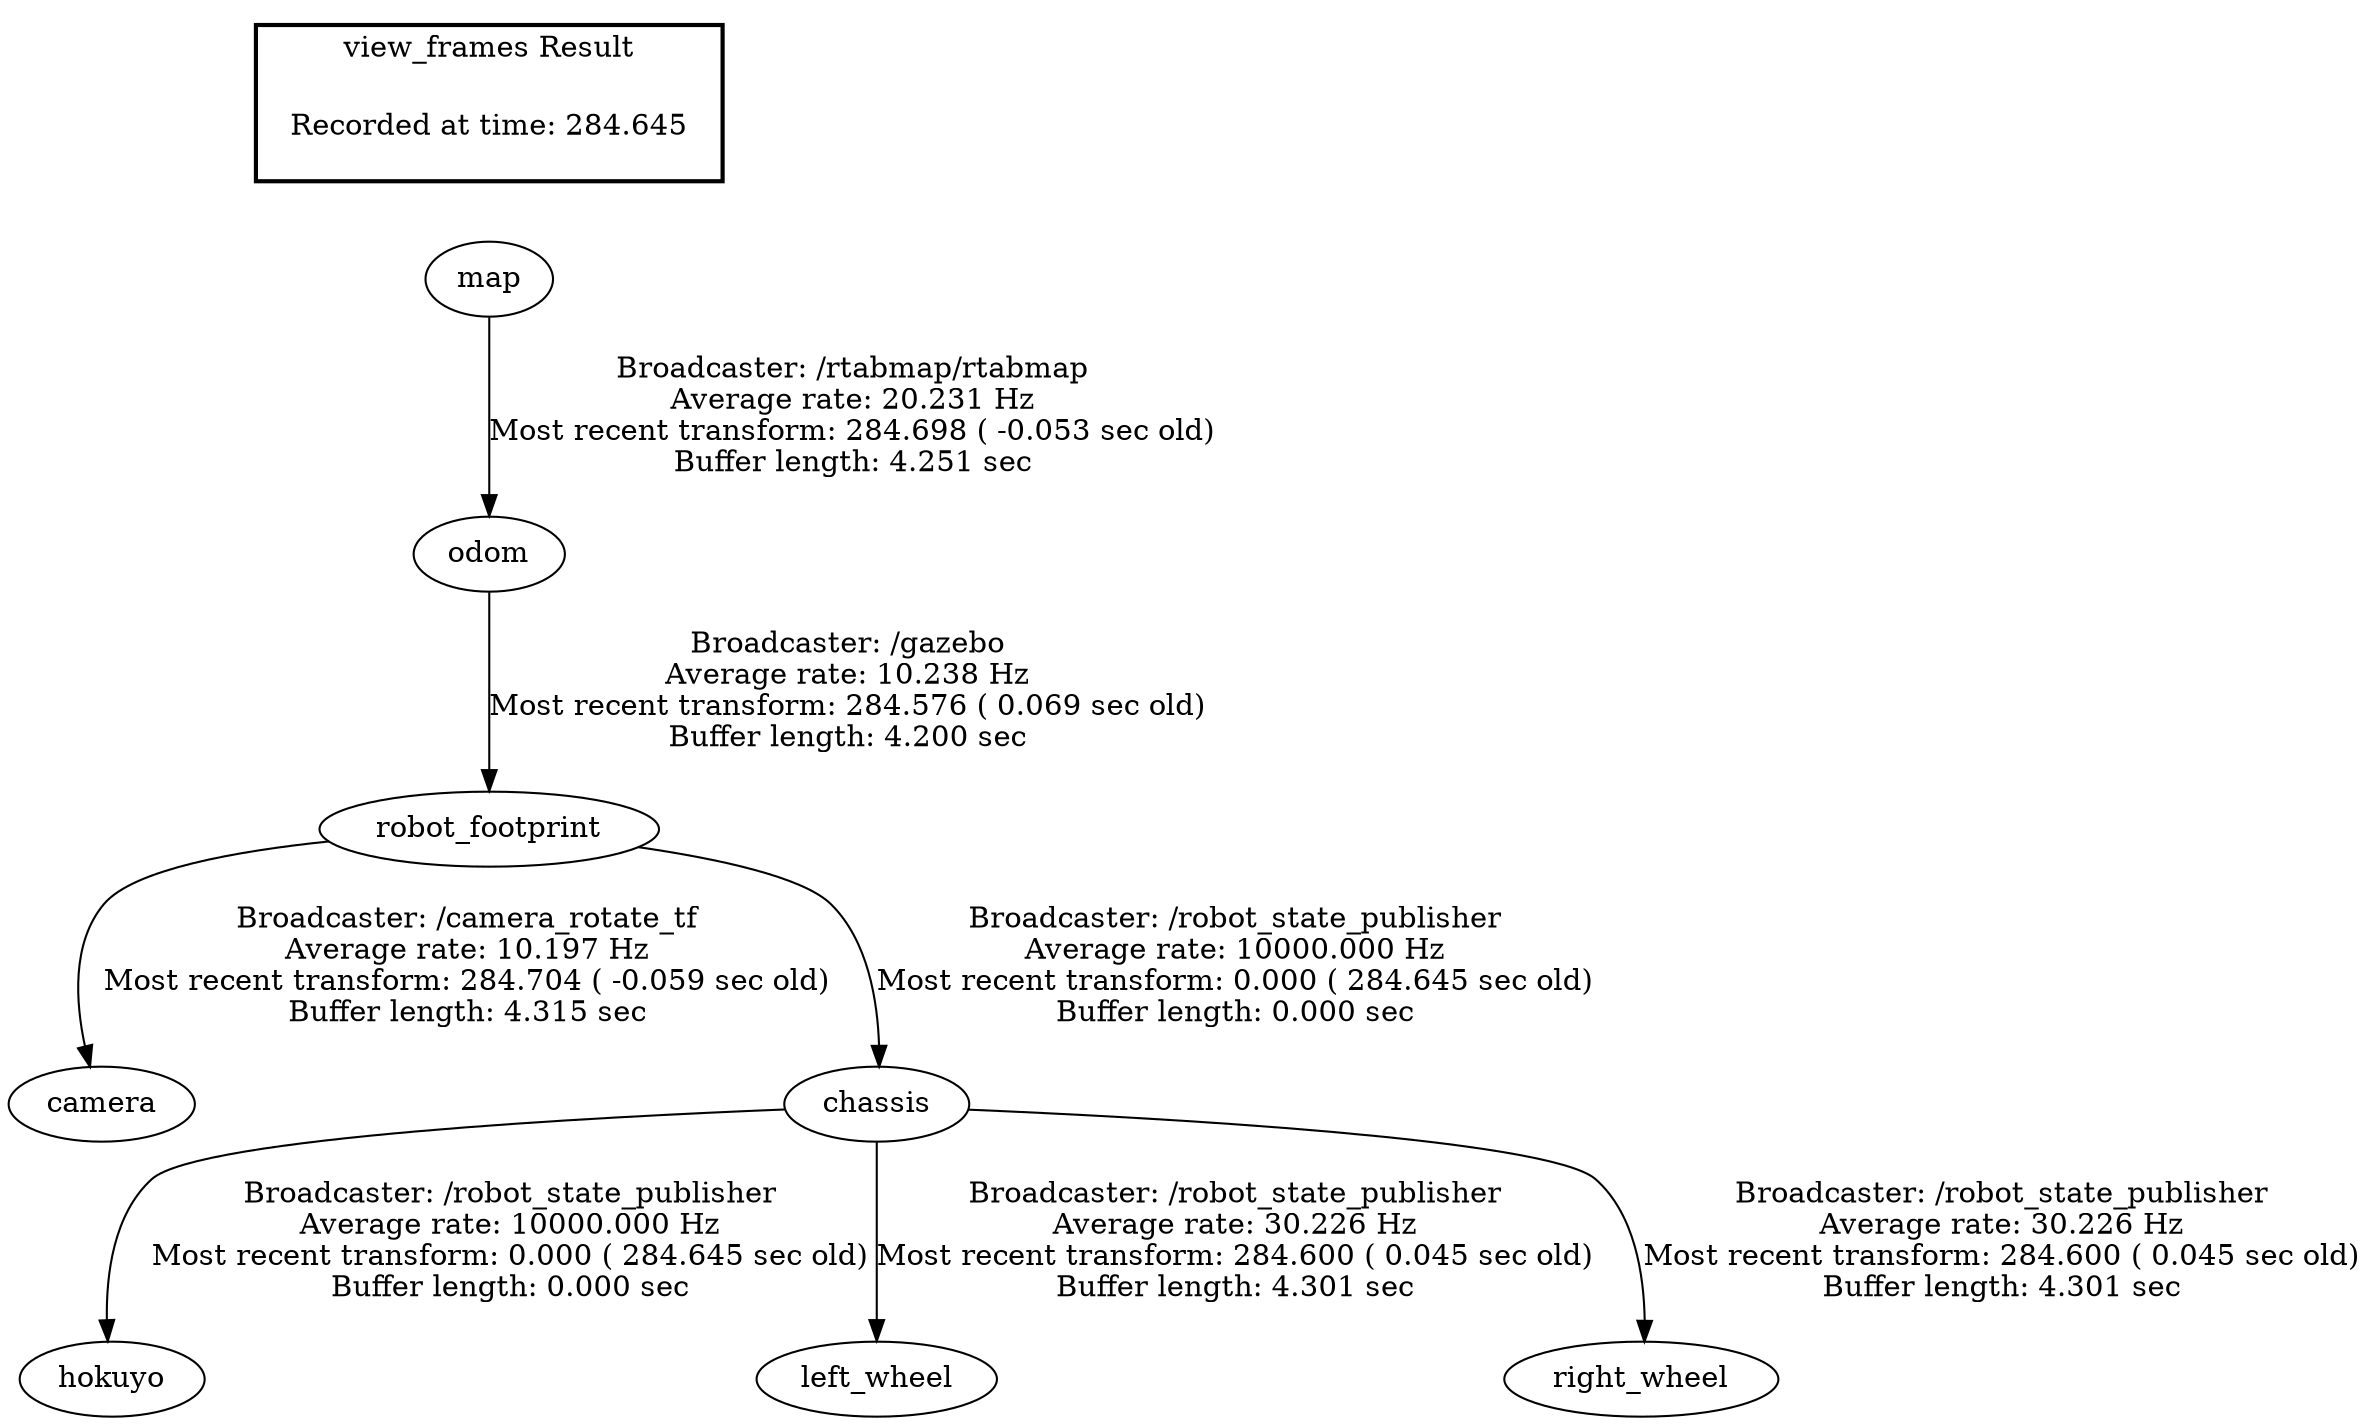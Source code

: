 digraph G {
"robot_footprint" -> "camera"[label="Broadcaster: /camera_rotate_tf\nAverage rate: 10.197 Hz\nMost recent transform: 284.704 ( -0.059 sec old)\nBuffer length: 4.315 sec\n"];
"odom" -> "robot_footprint"[label="Broadcaster: /gazebo\nAverage rate: 10.238 Hz\nMost recent transform: 284.576 ( 0.069 sec old)\nBuffer length: 4.200 sec\n"];
"robot_footprint" -> "chassis"[label="Broadcaster: /robot_state_publisher\nAverage rate: 10000.000 Hz\nMost recent transform: 0.000 ( 284.645 sec old)\nBuffer length: 0.000 sec\n"];
"chassis" -> "hokuyo"[label="Broadcaster: /robot_state_publisher\nAverage rate: 10000.000 Hz\nMost recent transform: 0.000 ( 284.645 sec old)\nBuffer length: 0.000 sec\n"];
"chassis" -> "left_wheel"[label="Broadcaster: /robot_state_publisher\nAverage rate: 30.226 Hz\nMost recent transform: 284.600 ( 0.045 sec old)\nBuffer length: 4.301 sec\n"];
"chassis" -> "right_wheel"[label="Broadcaster: /robot_state_publisher\nAverage rate: 30.226 Hz\nMost recent transform: 284.600 ( 0.045 sec old)\nBuffer length: 4.301 sec\n"];
"map" -> "odom"[label="Broadcaster: /rtabmap/rtabmap\nAverage rate: 20.231 Hz\nMost recent transform: 284.698 ( -0.053 sec old)\nBuffer length: 4.251 sec\n"];
edge [style=invis];
 subgraph cluster_legend { style=bold; color=black; label ="view_frames Result";
"Recorded at time: 284.645"[ shape=plaintext ] ;
 }->"map";
}